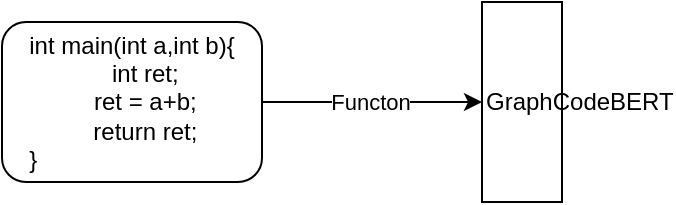 <mxfile version="21.5.2" type="github">
  <diagram id="kuXfZ5j9J_MOZKS2mzVd" name="第 1 页">
    <mxGraphModel dx="989" dy="534" grid="1" gridSize="10" guides="1" tooltips="1" connect="1" arrows="1" fold="1" page="1" pageScale="1" pageWidth="827" pageHeight="1169" math="0" shadow="0">
      <root>
        <mxCell id="0" />
        <mxCell id="1" parent="0" />
        <mxCell id="bve2lGWTHoPqpzMd3bUK-1" value="&lt;div style=&quot;&quot;&gt;&lt;span style=&quot;background-color: initial;&quot;&gt;GraphCodeBERT&lt;/span&gt;&lt;/div&gt;" style="rounded=0;whiteSpace=wrap;html=1;align=left;direction=south;" vertex="1" parent="1">
          <mxGeometry x="280" y="110" width="40" height="100" as="geometry" />
        </mxCell>
        <mxCell id="bve2lGWTHoPqpzMd3bUK-2" value="" style="endArrow=classic;html=1;rounded=0;" edge="1" parent="1">
          <mxGeometry width="50" height="50" relative="1" as="geometry">
            <mxPoint x="170" y="160" as="sourcePoint" />
            <mxPoint x="280" y="160" as="targetPoint" />
          </mxGeometry>
        </mxCell>
        <mxCell id="bve2lGWTHoPqpzMd3bUK-3" value="Functon" style="edgeLabel;html=1;align=center;verticalAlign=middle;resizable=0;points=[];" vertex="1" connectable="0" parent="bve2lGWTHoPqpzMd3bUK-2">
          <mxGeometry x="-0.016" relative="1" as="geometry">
            <mxPoint as="offset" />
          </mxGeometry>
        </mxCell>
        <mxCell id="bve2lGWTHoPqpzMd3bUK-4" value="int main(int a,int b){&lt;br style=&quot;text-align: left;&quot;&gt;&lt;span style=&quot;text-align: left;&quot;&gt;&lt;span style=&quot;white-space: pre;&quot;&gt;&amp;nbsp;&amp;nbsp;&amp;nbsp;&amp;nbsp;&lt;/span&gt;&lt;/span&gt;&lt;span style=&quot;text-align: left;&quot;&gt;int ret;&lt;/span&gt;&lt;br style=&quot;text-align: left;&quot;&gt;&lt;span style=&quot;text-align: left;&quot;&gt;&lt;span style=&quot;white-space: pre;&quot;&gt;&amp;nbsp;&amp;nbsp;&amp;nbsp;&amp;nbsp;&lt;/span&gt;&lt;/span&gt;&lt;span style=&quot;text-align: left;&quot;&gt;ret = a+b;&lt;/span&gt;&lt;br style=&quot;text-align: left;&quot;&gt;&lt;span style=&quot;text-align: left;&quot;&gt;&lt;span style=&quot;white-space: pre;&quot;&gt;&amp;nbsp;&amp;nbsp;&amp;nbsp;&amp;nbsp;&lt;/span&gt;&lt;/span&gt;&lt;span style=&quot;text-align: left;&quot;&gt;return ret;&lt;/span&gt;&lt;br style=&quot;&quot;&gt;&lt;div style=&quot;text-align: left;&quot;&gt;&lt;span style=&quot;background-color: initial;&quot;&gt;}&lt;/span&gt;&lt;/div&gt;" style="rounded=1;whiteSpace=wrap;html=1;" vertex="1" parent="1">
          <mxGeometry x="40" y="120" width="130" height="80" as="geometry" />
        </mxCell>
      </root>
    </mxGraphModel>
  </diagram>
</mxfile>
